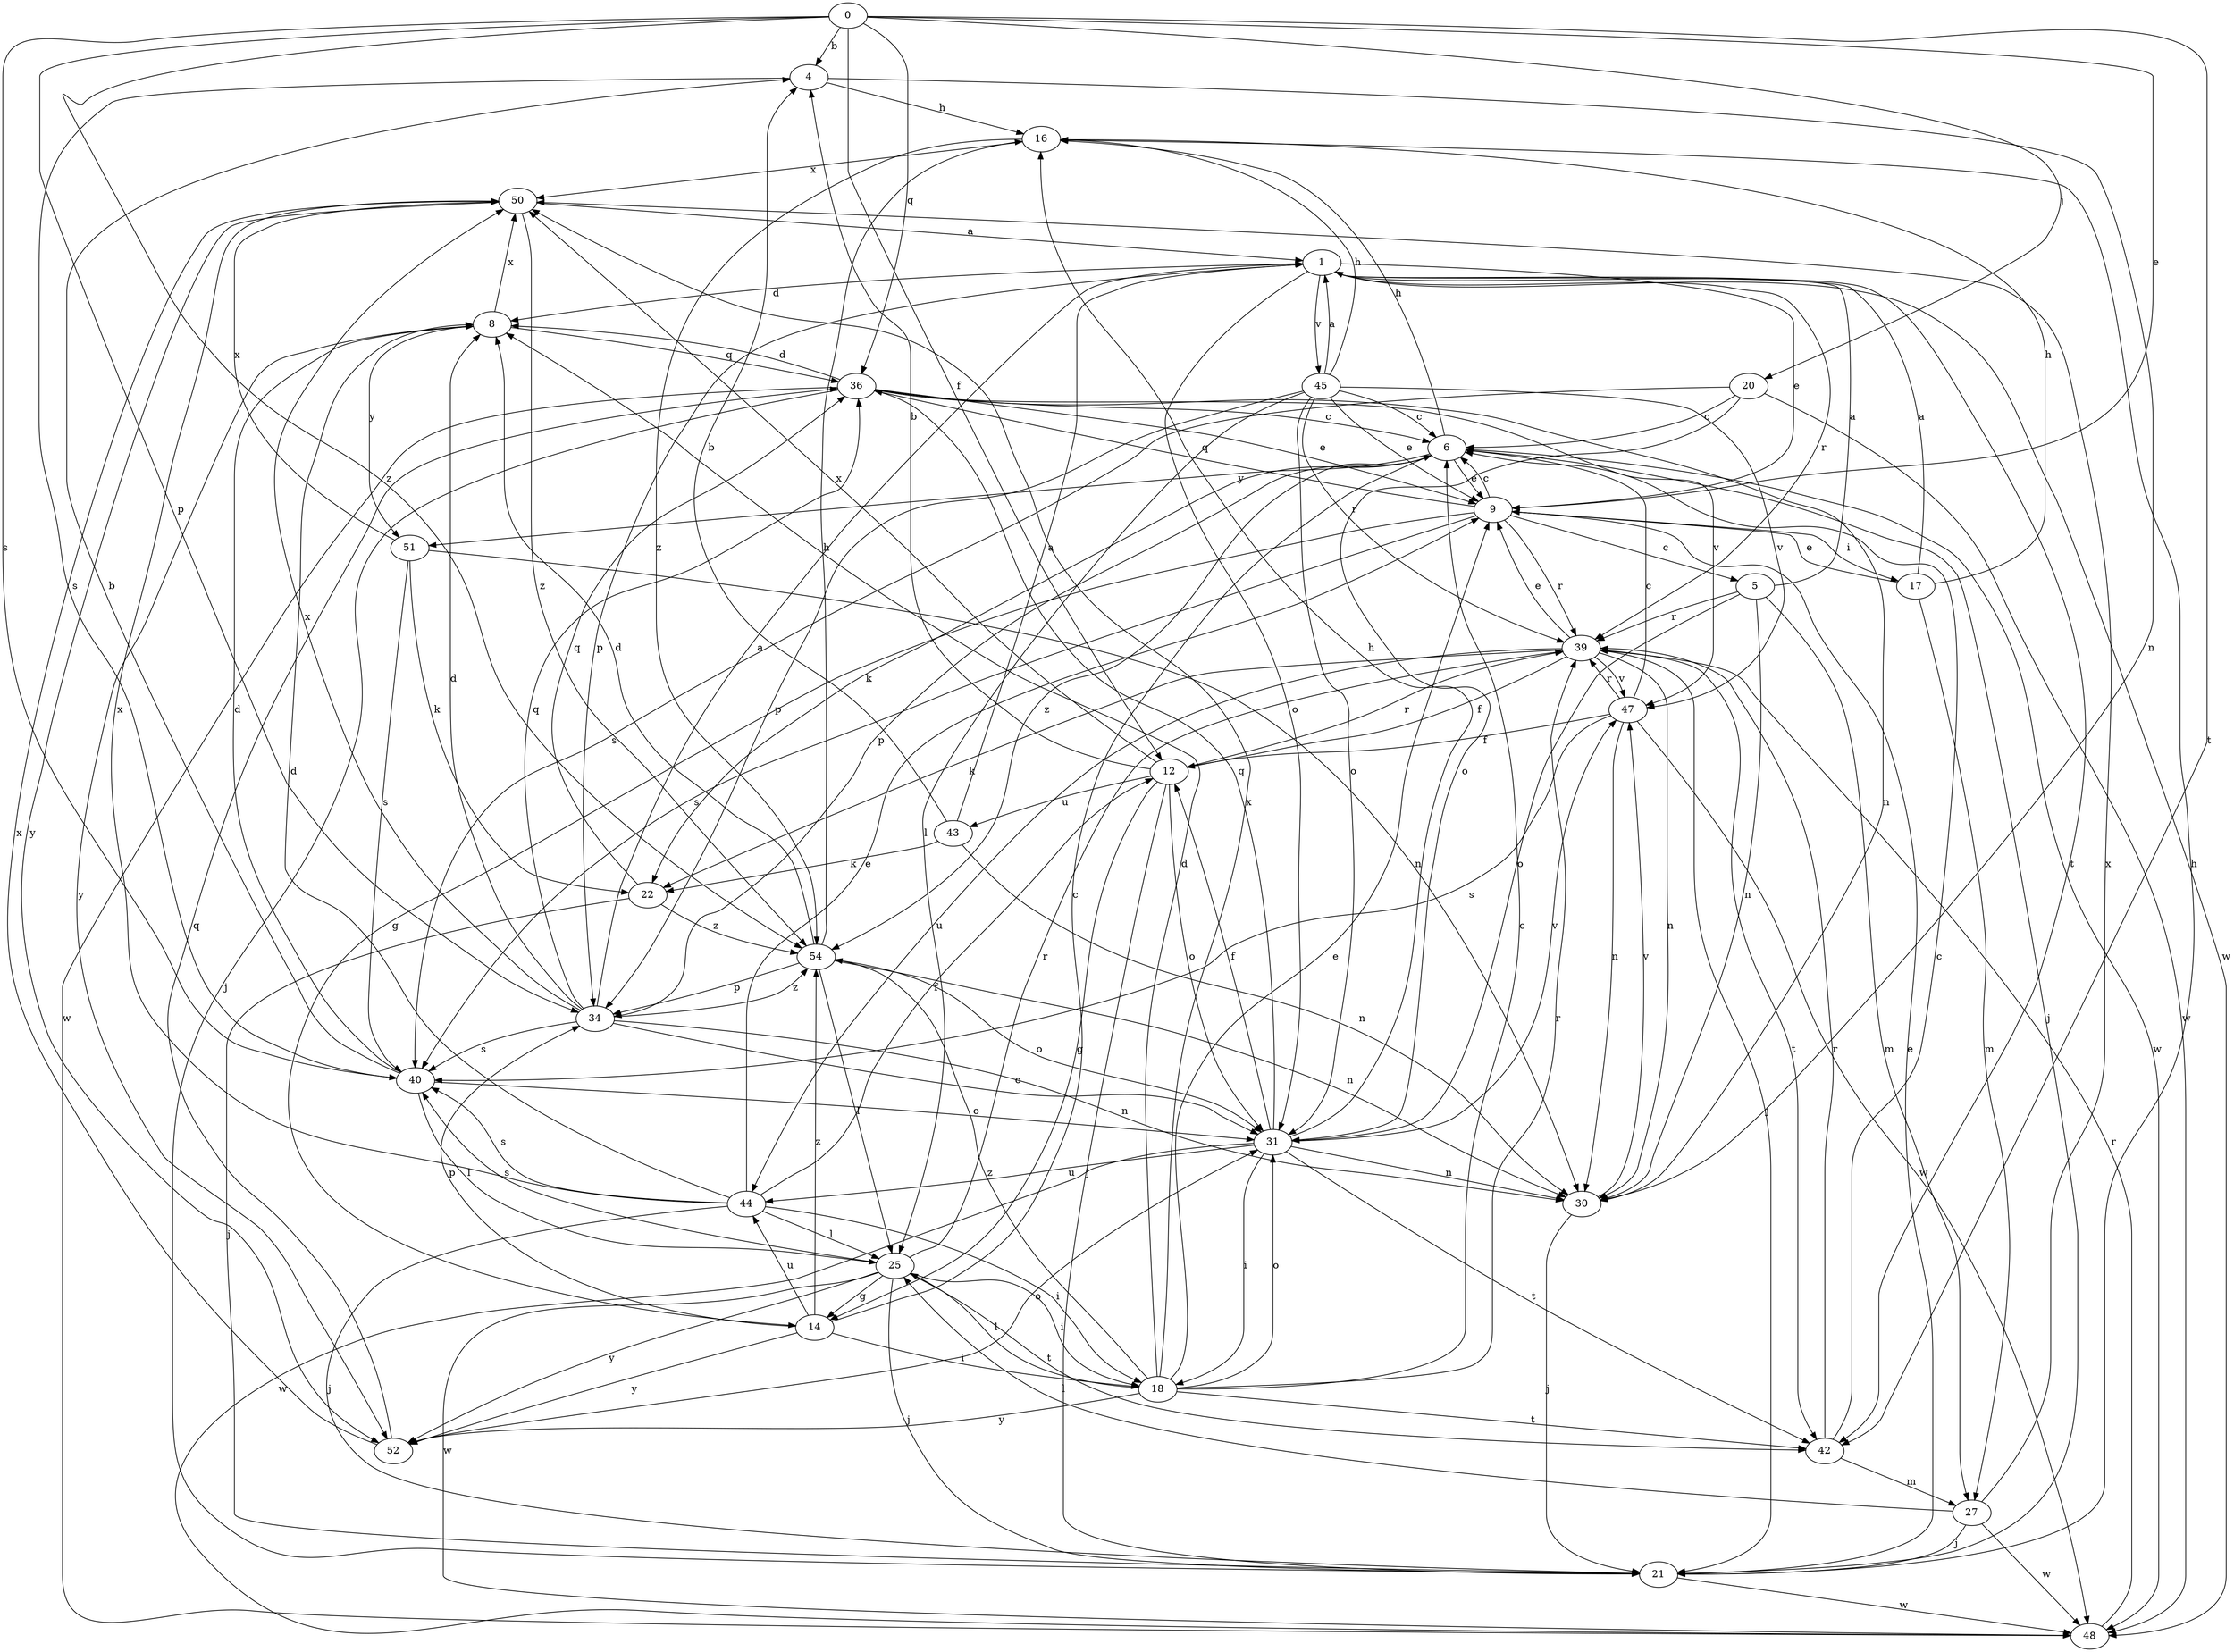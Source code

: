 strict digraph  {
0;
1;
4;
5;
6;
8;
9;
12;
14;
16;
17;
18;
20;
21;
22;
25;
27;
30;
31;
34;
36;
39;
40;
42;
43;
44;
45;
47;
48;
50;
51;
52;
54;
0 -> 4  [label=b];
0 -> 9  [label=e];
0 -> 12  [label=f];
0 -> 20  [label=j];
0 -> 34  [label=p];
0 -> 36  [label=q];
0 -> 40  [label=s];
0 -> 42  [label=t];
0 -> 54  [label=z];
1 -> 8  [label=d];
1 -> 9  [label=e];
1 -> 31  [label=o];
1 -> 34  [label=p];
1 -> 39  [label=r];
1 -> 42  [label=t];
1 -> 45  [label=v];
1 -> 48  [label=w];
4 -> 16  [label=h];
4 -> 30  [label=n];
4 -> 40  [label=s];
5 -> 1  [label=a];
5 -> 27  [label=m];
5 -> 30  [label=n];
5 -> 31  [label=o];
5 -> 39  [label=r];
6 -> 9  [label=e];
6 -> 16  [label=h];
6 -> 21  [label=j];
6 -> 22  [label=k];
6 -> 34  [label=p];
6 -> 48  [label=w];
6 -> 51  [label=y];
6 -> 54  [label=z];
8 -> 36  [label=q];
8 -> 50  [label=x];
8 -> 51  [label=y];
8 -> 52  [label=y];
9 -> 5  [label=c];
9 -> 6  [label=c];
9 -> 14  [label=g];
9 -> 17  [label=i];
9 -> 36  [label=q];
9 -> 39  [label=r];
9 -> 40  [label=s];
12 -> 4  [label=b];
12 -> 14  [label=g];
12 -> 21  [label=j];
12 -> 31  [label=o];
12 -> 39  [label=r];
12 -> 43  [label=u];
12 -> 50  [label=x];
14 -> 6  [label=c];
14 -> 18  [label=i];
14 -> 34  [label=p];
14 -> 44  [label=u];
14 -> 52  [label=y];
14 -> 54  [label=z];
16 -> 50  [label=x];
16 -> 54  [label=z];
17 -> 1  [label=a];
17 -> 9  [label=e];
17 -> 16  [label=h];
17 -> 27  [label=m];
18 -> 6  [label=c];
18 -> 8  [label=d];
18 -> 9  [label=e];
18 -> 25  [label=l];
18 -> 31  [label=o];
18 -> 39  [label=r];
18 -> 42  [label=t];
18 -> 50  [label=x];
18 -> 52  [label=y];
18 -> 54  [label=z];
20 -> 6  [label=c];
20 -> 31  [label=o];
20 -> 40  [label=s];
20 -> 48  [label=w];
21 -> 9  [label=e];
21 -> 16  [label=h];
21 -> 48  [label=w];
22 -> 21  [label=j];
22 -> 36  [label=q];
22 -> 54  [label=z];
25 -> 14  [label=g];
25 -> 18  [label=i];
25 -> 21  [label=j];
25 -> 39  [label=r];
25 -> 40  [label=s];
25 -> 42  [label=t];
25 -> 48  [label=w];
25 -> 52  [label=y];
27 -> 21  [label=j];
27 -> 25  [label=l];
27 -> 48  [label=w];
27 -> 50  [label=x];
30 -> 21  [label=j];
30 -> 47  [label=v];
31 -> 12  [label=f];
31 -> 16  [label=h];
31 -> 18  [label=i];
31 -> 30  [label=n];
31 -> 36  [label=q];
31 -> 42  [label=t];
31 -> 44  [label=u];
31 -> 47  [label=v];
31 -> 48  [label=w];
34 -> 1  [label=a];
34 -> 8  [label=d];
34 -> 30  [label=n];
34 -> 31  [label=o];
34 -> 36  [label=q];
34 -> 40  [label=s];
34 -> 50  [label=x];
34 -> 54  [label=z];
36 -> 6  [label=c];
36 -> 8  [label=d];
36 -> 9  [label=e];
36 -> 21  [label=j];
36 -> 30  [label=n];
36 -> 47  [label=v];
36 -> 48  [label=w];
39 -> 9  [label=e];
39 -> 12  [label=f];
39 -> 21  [label=j];
39 -> 22  [label=k];
39 -> 30  [label=n];
39 -> 42  [label=t];
39 -> 44  [label=u];
39 -> 47  [label=v];
40 -> 4  [label=b];
40 -> 8  [label=d];
40 -> 25  [label=l];
40 -> 31  [label=o];
42 -> 6  [label=c];
42 -> 27  [label=m];
42 -> 39  [label=r];
43 -> 1  [label=a];
43 -> 4  [label=b];
43 -> 22  [label=k];
43 -> 30  [label=n];
44 -> 8  [label=d];
44 -> 9  [label=e];
44 -> 12  [label=f];
44 -> 18  [label=i];
44 -> 21  [label=j];
44 -> 25  [label=l];
44 -> 40  [label=s];
44 -> 50  [label=x];
45 -> 1  [label=a];
45 -> 6  [label=c];
45 -> 9  [label=e];
45 -> 16  [label=h];
45 -> 25  [label=l];
45 -> 31  [label=o];
45 -> 34  [label=p];
45 -> 39  [label=r];
45 -> 47  [label=v];
47 -> 6  [label=c];
47 -> 12  [label=f];
47 -> 30  [label=n];
47 -> 39  [label=r];
47 -> 40  [label=s];
47 -> 48  [label=w];
48 -> 39  [label=r];
50 -> 1  [label=a];
50 -> 52  [label=y];
50 -> 54  [label=z];
51 -> 22  [label=k];
51 -> 30  [label=n];
51 -> 40  [label=s];
51 -> 50  [label=x];
52 -> 31  [label=o];
52 -> 36  [label=q];
52 -> 50  [label=x];
54 -> 8  [label=d];
54 -> 16  [label=h];
54 -> 25  [label=l];
54 -> 30  [label=n];
54 -> 31  [label=o];
54 -> 34  [label=p];
}
